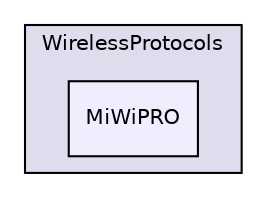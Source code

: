 digraph "C:/Users/mainuser/Desktop/School/SeniorProject/EthKitTCP/Microchip/WirelessProtocols/MiWiPRO" {
  compound=true
  node [ fontsize="10", fontname="Helvetica"];
  edge [ labelfontsize="10", labelfontname="Helvetica"];
  subgraph clusterdir_65d497fec08a578c152a6fc8691aa1f6 {
    graph [ bgcolor="#ddddee", pencolor="black", label="WirelessProtocols" fontname="Helvetica", fontsize="10", URL="dir_65d497fec08a578c152a6fc8691aa1f6.html"]
  dir_a3f1f23cae7d5dd75c5134b7e16cc750 [shape=box, label="MiWiPRO", style="filled", fillcolor="#eeeeff", pencolor="black", URL="dir_a3f1f23cae7d5dd75c5134b7e16cc750.html"];
  }
}
